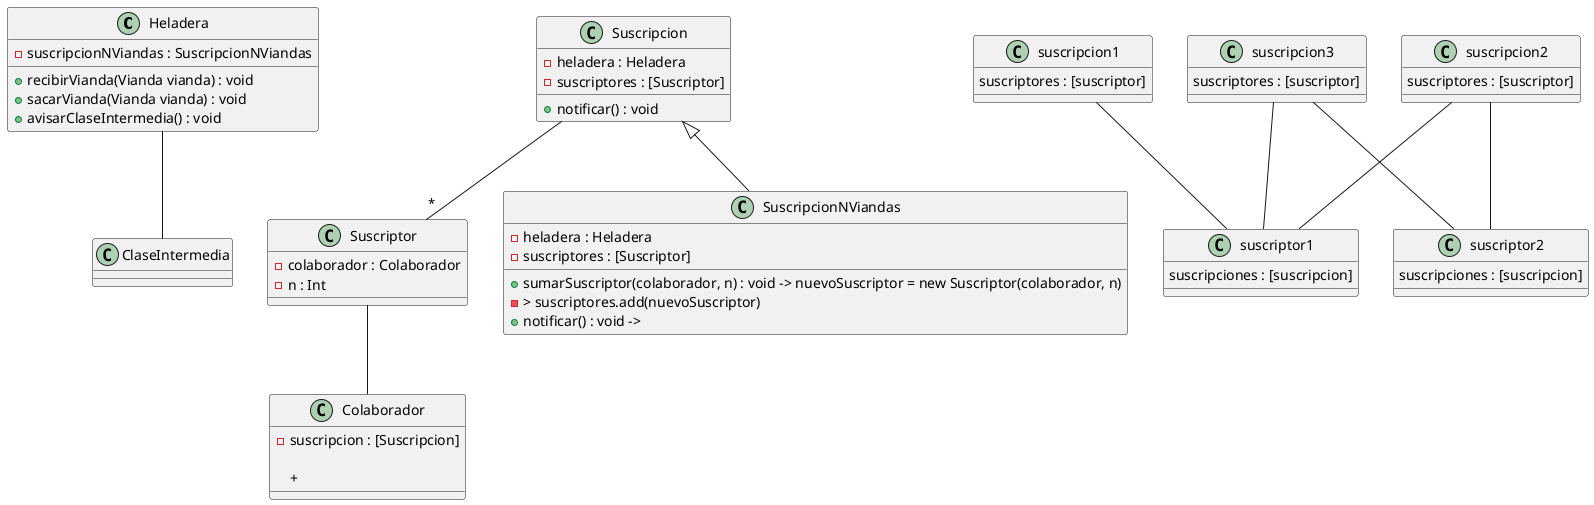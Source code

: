 @startuml suscripciones
'- Quedan únicamente n viandas disponibles en la heladera, siendo n un número que el 
' colaborador puede setear. Un colaborador distribuidor puede llevar N viandas 
' a la heladera que esté más llena.

'Heladera tiene disponibilidad de 10 viandas
'Tiene 3 en la heladera
'n = 3
'N = 2

'En caso de acudir a realizar algunas de estas tareas, el colaborador 
'deberá registrar una distribución de viandas como una forma de contribución. 
'Vamos a asumir que los distribuidores son responsables para llevar a cabo dicha
'tarea con criterio. También, una vez registrada esta colaboración se debe
'actualizar el stock de cada heladera.

'Distribucion != Redistribucion

'heladera tiene colaboradores en orden de n 
'heladera notifica a claseINtermedia
'claseIntermedia filtra segun el n 

class Heladera {
    - suscripcionNViandas : SuscripcionNViandas
 
    + recibirVianda(Vianda vianda) : void
    + sacarVianda(Vianda vianda) : void
    + avisarClaseIntermedia() : void 
}
Heladera -- ClaseIntermedia

class Suscripcion {
    - heladera : Heladera
    - suscriptores : [Suscriptor]
    
    + notificar() : void
}
Suscripcion --"*" Suscriptor

class Suscriptor {
    - colaborador : Colaborador
    - n : Int
}
Suscriptor -- Colaborador

class Colaborador{
    - suscripcion : [Suscripcion]

    + 
}

class SuscripcionNViandas extends Suscripcion {
    - heladera : Heladera
    - suscriptores : [Suscriptor]

    + sumarSuscriptor(colaborador, n) : void -> nuevoSuscriptor = new Suscriptor(colaborador, n)
                                             -> suscriptores.add(nuevoSuscriptor)
    + notificar() : void -> 
}

class suscriptor1{
    suscripciones : [suscripcion]
}
class suscriptor2{
    suscripciones : [suscripcion]
}
class suscripcion1{
    suscriptores : [suscriptor]
}
class suscripcion2{
    suscriptores : [suscriptor]
}
class suscripcion3{
    suscriptores : [suscriptor]
}
suscripcion1 -- suscriptor1
suscripcion2 -- suscriptor1
suscripcion3 -- suscriptor1
suscripcion2 -- suscriptor2
suscripcion3 -- suscriptor2
@enduml